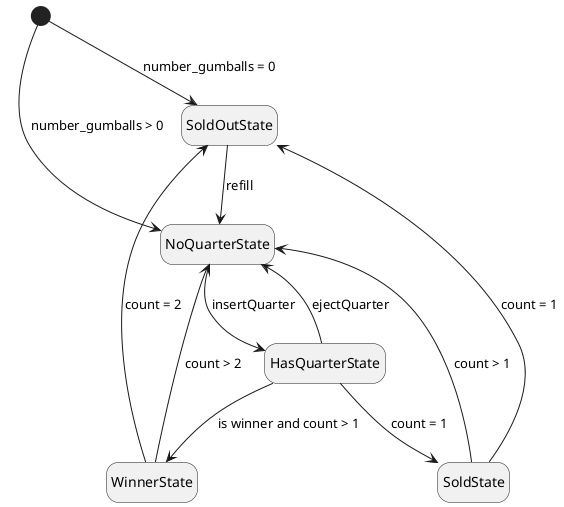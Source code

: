 @startuml
hide empty description

[*] --> SoldOutState : number_gumballs = 0
[*] --> NoQuarterState : number_gumballs > 0

SoldOutState --> NoQuarterState : refill

NoQuarterState --> HasQuarterState : insertQuarter

HasQuarterState --> NoQuarterState : ejectQuarter
HasQuarterState --> WinnerState : is winner and count > 1
HasQuarterState --> SoldState : count = 1

WinnerState --> SoldOutState : count = 2
WinnerState --> NoQuarterState : count > 2

SoldState --> SoldOutState : count = 1
SoldState --> NoQuarterState : count > 1

@enduml
